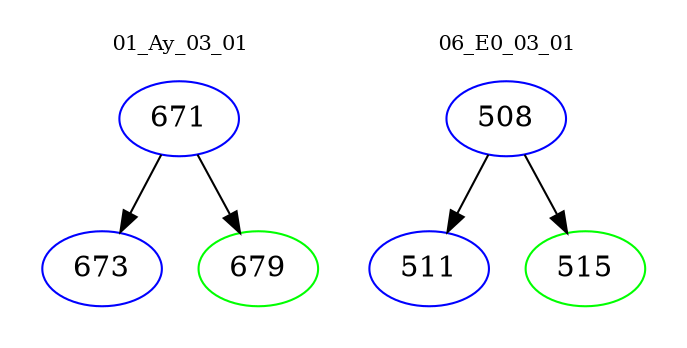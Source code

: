 digraph{
subgraph cluster_0 {
color = white
label = "01_Ay_03_01";
fontsize=10;
T0_671 [label="671", color="blue"]
T0_671 -> T0_673 [color="black"]
T0_673 [label="673", color="blue"]
T0_671 -> T0_679 [color="black"]
T0_679 [label="679", color="green"]
}
subgraph cluster_1 {
color = white
label = "06_E0_03_01";
fontsize=10;
T1_508 [label="508", color="blue"]
T1_508 -> T1_511 [color="black"]
T1_511 [label="511", color="blue"]
T1_508 -> T1_515 [color="black"]
T1_515 [label="515", color="green"]
}
}
